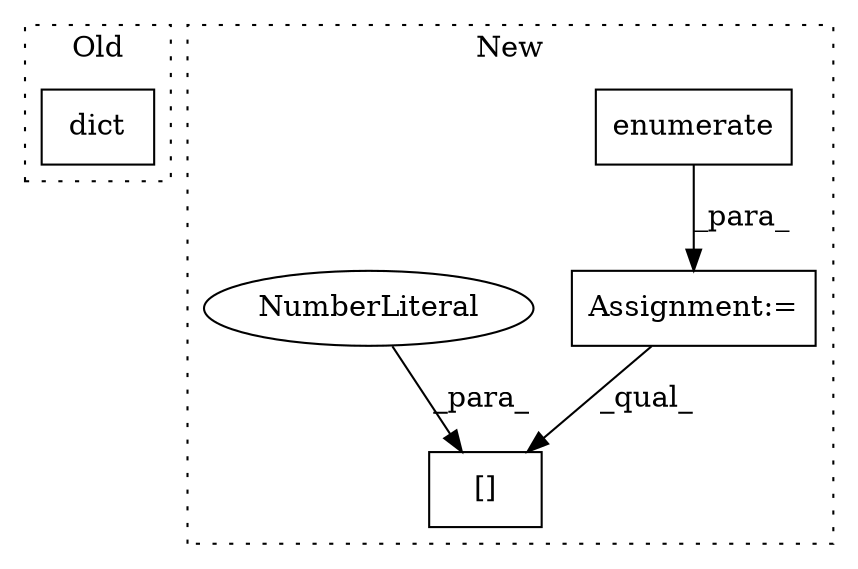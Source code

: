 digraph G {
subgraph cluster0 {
1 [label="dict" a="32" s="2005,2026" l="5,1" shape="box"];
label = "Old";
style="dotted";
}
subgraph cluster1 {
2 [label="enumerate" a="32" s="2153,2175" l="10,1" shape="box"];
3 [label="[]" a="2" s="2234,2252" l="17,1" shape="box"];
4 [label="Assignment:=" a="7" s="2077,2176" l="63,2" shape="box"];
5 [label="NumberLiteral" a="34" s="2251" l="1" shape="ellipse"];
label = "New";
style="dotted";
}
2 -> 4 [label="_para_"];
4 -> 3 [label="_qual_"];
5 -> 3 [label="_para_"];
}